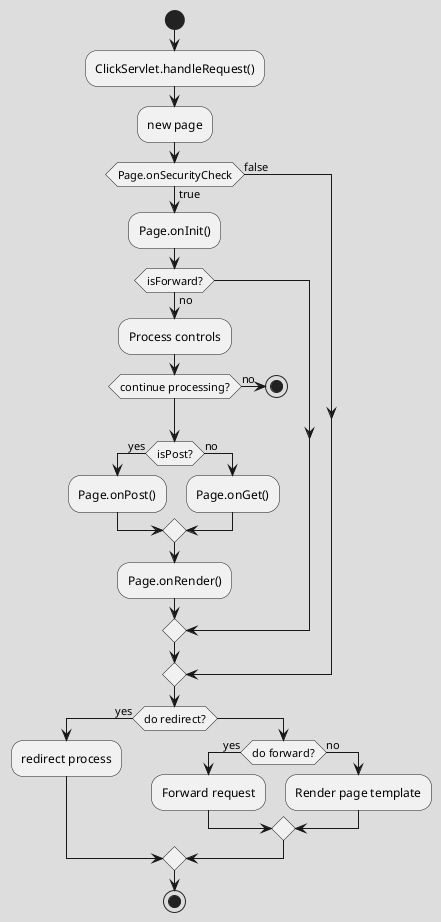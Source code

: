 @startuml single-family

skinparam BackgroundColor #dddddd

skinparam BoundaryBorderColor red

skinparam juju {
    BackgroundColor red;
}

start
:ClickServlet.handleRequest();
:new page;


/'bucky balls and torget hhelix waymo'/


if (Page.onSecurityCheck) then (true)
  :Page.onInit();
  if (isForward?) then (no)
	:Process controls;
	if (continue processing?) then (no)
	  stop
	endif
	
	if (isPost?) then (yes)
	  :Page.onPost();
	else (no)
	  :Page.onGet();
	endif
	:Page.onRender();
  endif
else (false)
endif


'*hjkhjk*/
if (do redirect?) then (yes)
  :redirect process;
else
  if (do forward?) then (yes)
	:Forward request;
  else (no)
	:Render page template;
  endif
endif

stop

@enduml
